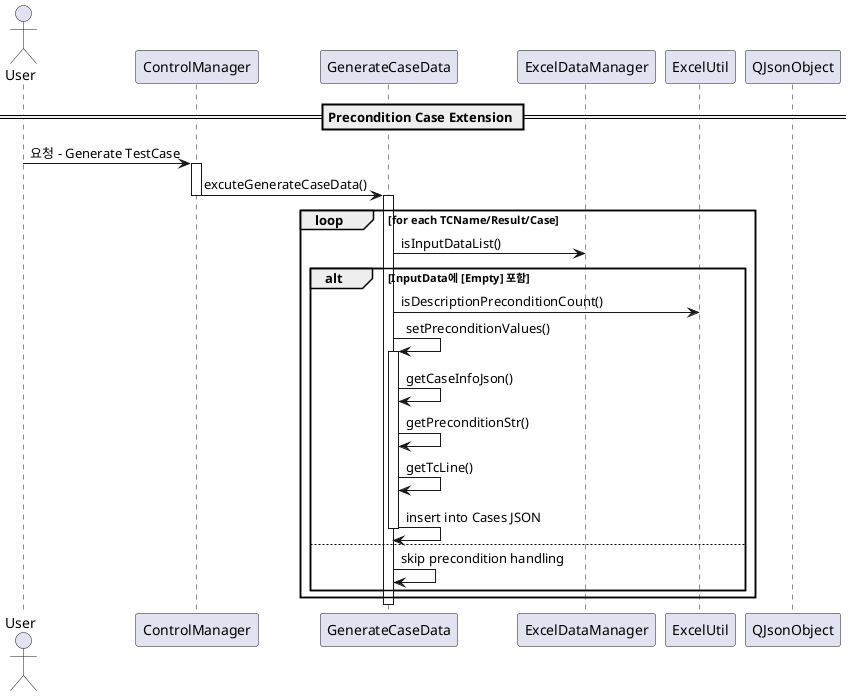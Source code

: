 @startuml

actor User order 10

participant ControlManager order 20
participant GenerateCaseData order 30
participant ExcelDataManager order 40
participant ExcelUtil order 50
participant QJsonObject order 60

== Precondition Case Extension ==

User -> ControlManager : 요청 - Generate TestCase

activate ControlManager
ControlManager -> GenerateCaseData : excuteGenerateCaseData()
deactivate ControlManager

activate GenerateCaseData

loop for each TCName/Result/Case
    GenerateCaseData -> ExcelDataManager : isInputDataList()

    alt InputData에 [Empty] 포함
        GenerateCaseData -> ExcelUtil : isDescriptionPreconditionCount()
        GenerateCaseData -> GenerateCaseData : setPreconditionValues()

        activate GenerateCaseData
        GenerateCaseData -> GenerateCaseData : getCaseInfoJson()
        GenerateCaseData -> GenerateCaseData : getPreconditionStr()
        GenerateCaseData -> GenerateCaseData : getTcLine()
        GenerateCaseData -> GenerateCaseData : insert into Cases JSON
        deactivate GenerateCaseData
    else
        GenerateCaseData -> GenerateCaseData : skip precondition handling
    end
end

deactivate GenerateCaseData

@enduml